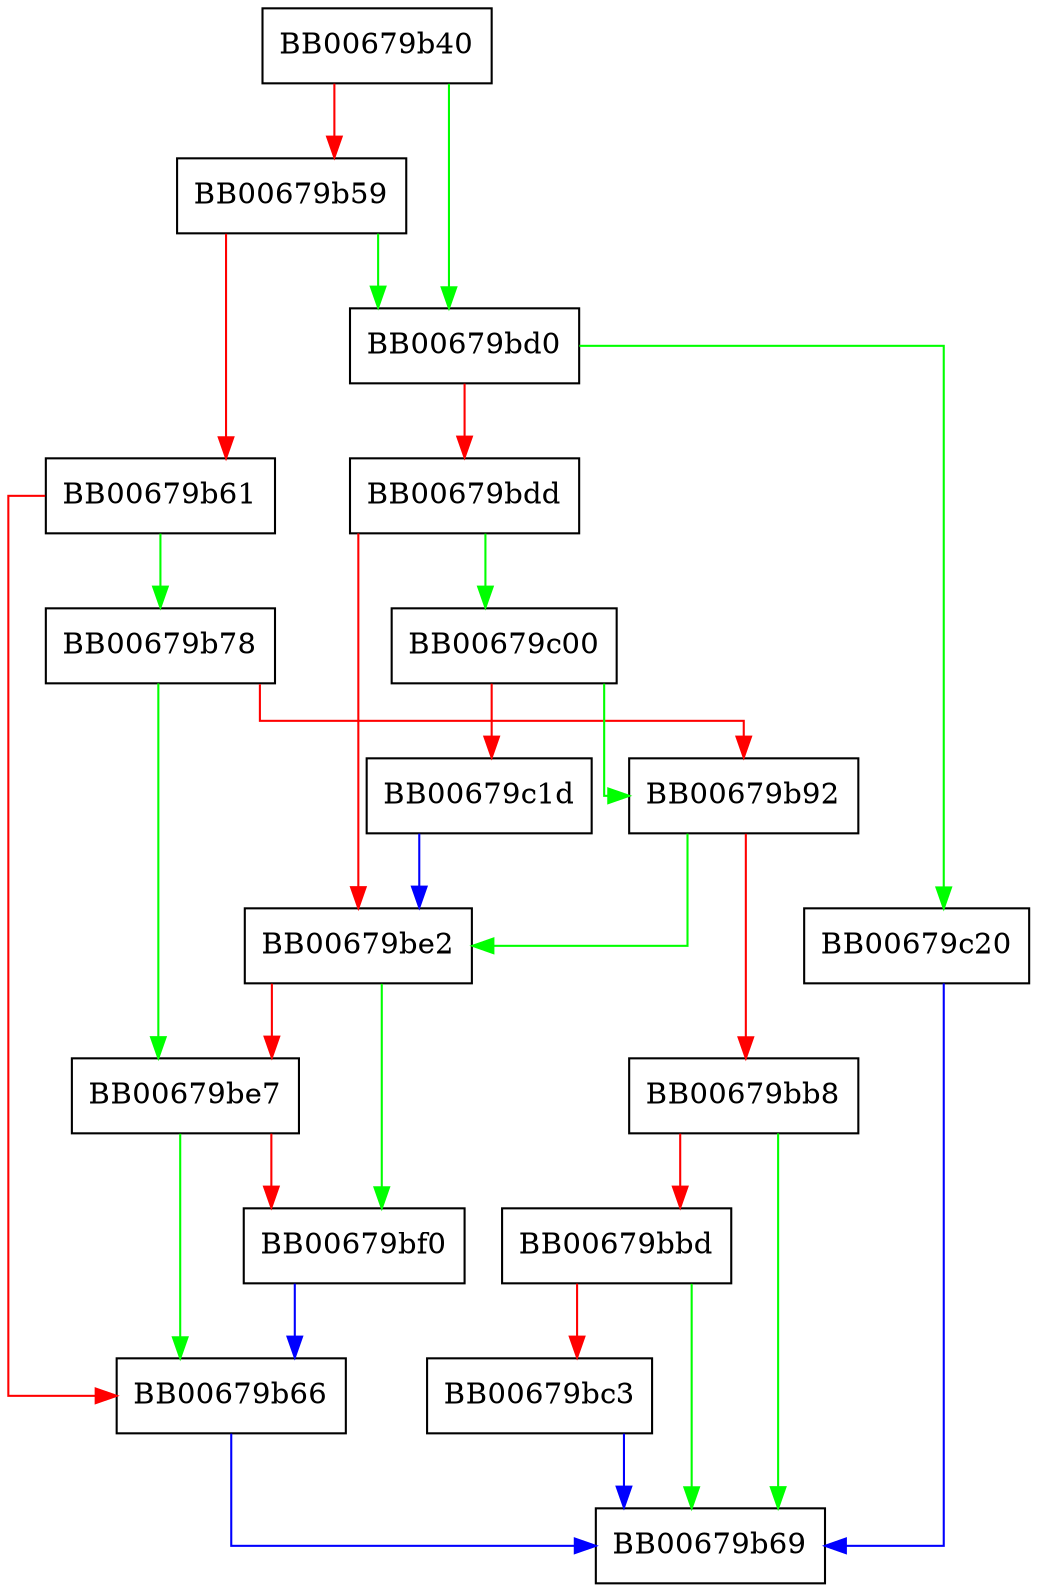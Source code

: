 digraph X509_EXTENSION_create_by_OBJ {
  node [shape="box"];
  graph [splines=ortho];
  BB00679b40 -> BB00679bd0 [color="green"];
  BB00679b40 -> BB00679b59 [color="red"];
  BB00679b59 -> BB00679bd0 [color="green"];
  BB00679b59 -> BB00679b61 [color="red"];
  BB00679b61 -> BB00679b78 [color="green"];
  BB00679b61 -> BB00679b66 [color="red"];
  BB00679b66 -> BB00679b69 [color="blue"];
  BB00679b78 -> BB00679be7 [color="green"];
  BB00679b78 -> BB00679b92 [color="red"];
  BB00679b92 -> BB00679be2 [color="green"];
  BB00679b92 -> BB00679bb8 [color="red"];
  BB00679bb8 -> BB00679b69 [color="green"];
  BB00679bb8 -> BB00679bbd [color="red"];
  BB00679bbd -> BB00679b69 [color="green"];
  BB00679bbd -> BB00679bc3 [color="red"];
  BB00679bc3 -> BB00679b69 [color="blue"];
  BB00679bd0 -> BB00679c20 [color="green"];
  BB00679bd0 -> BB00679bdd [color="red"];
  BB00679bdd -> BB00679c00 [color="green"];
  BB00679bdd -> BB00679be2 [color="red"];
  BB00679be2 -> BB00679bf0 [color="green"];
  BB00679be2 -> BB00679be7 [color="red"];
  BB00679be7 -> BB00679b66 [color="green"];
  BB00679be7 -> BB00679bf0 [color="red"];
  BB00679bf0 -> BB00679b66 [color="blue"];
  BB00679c00 -> BB00679b92 [color="green"];
  BB00679c00 -> BB00679c1d [color="red"];
  BB00679c1d -> BB00679be2 [color="blue"];
  BB00679c20 -> BB00679b69 [color="blue"];
}